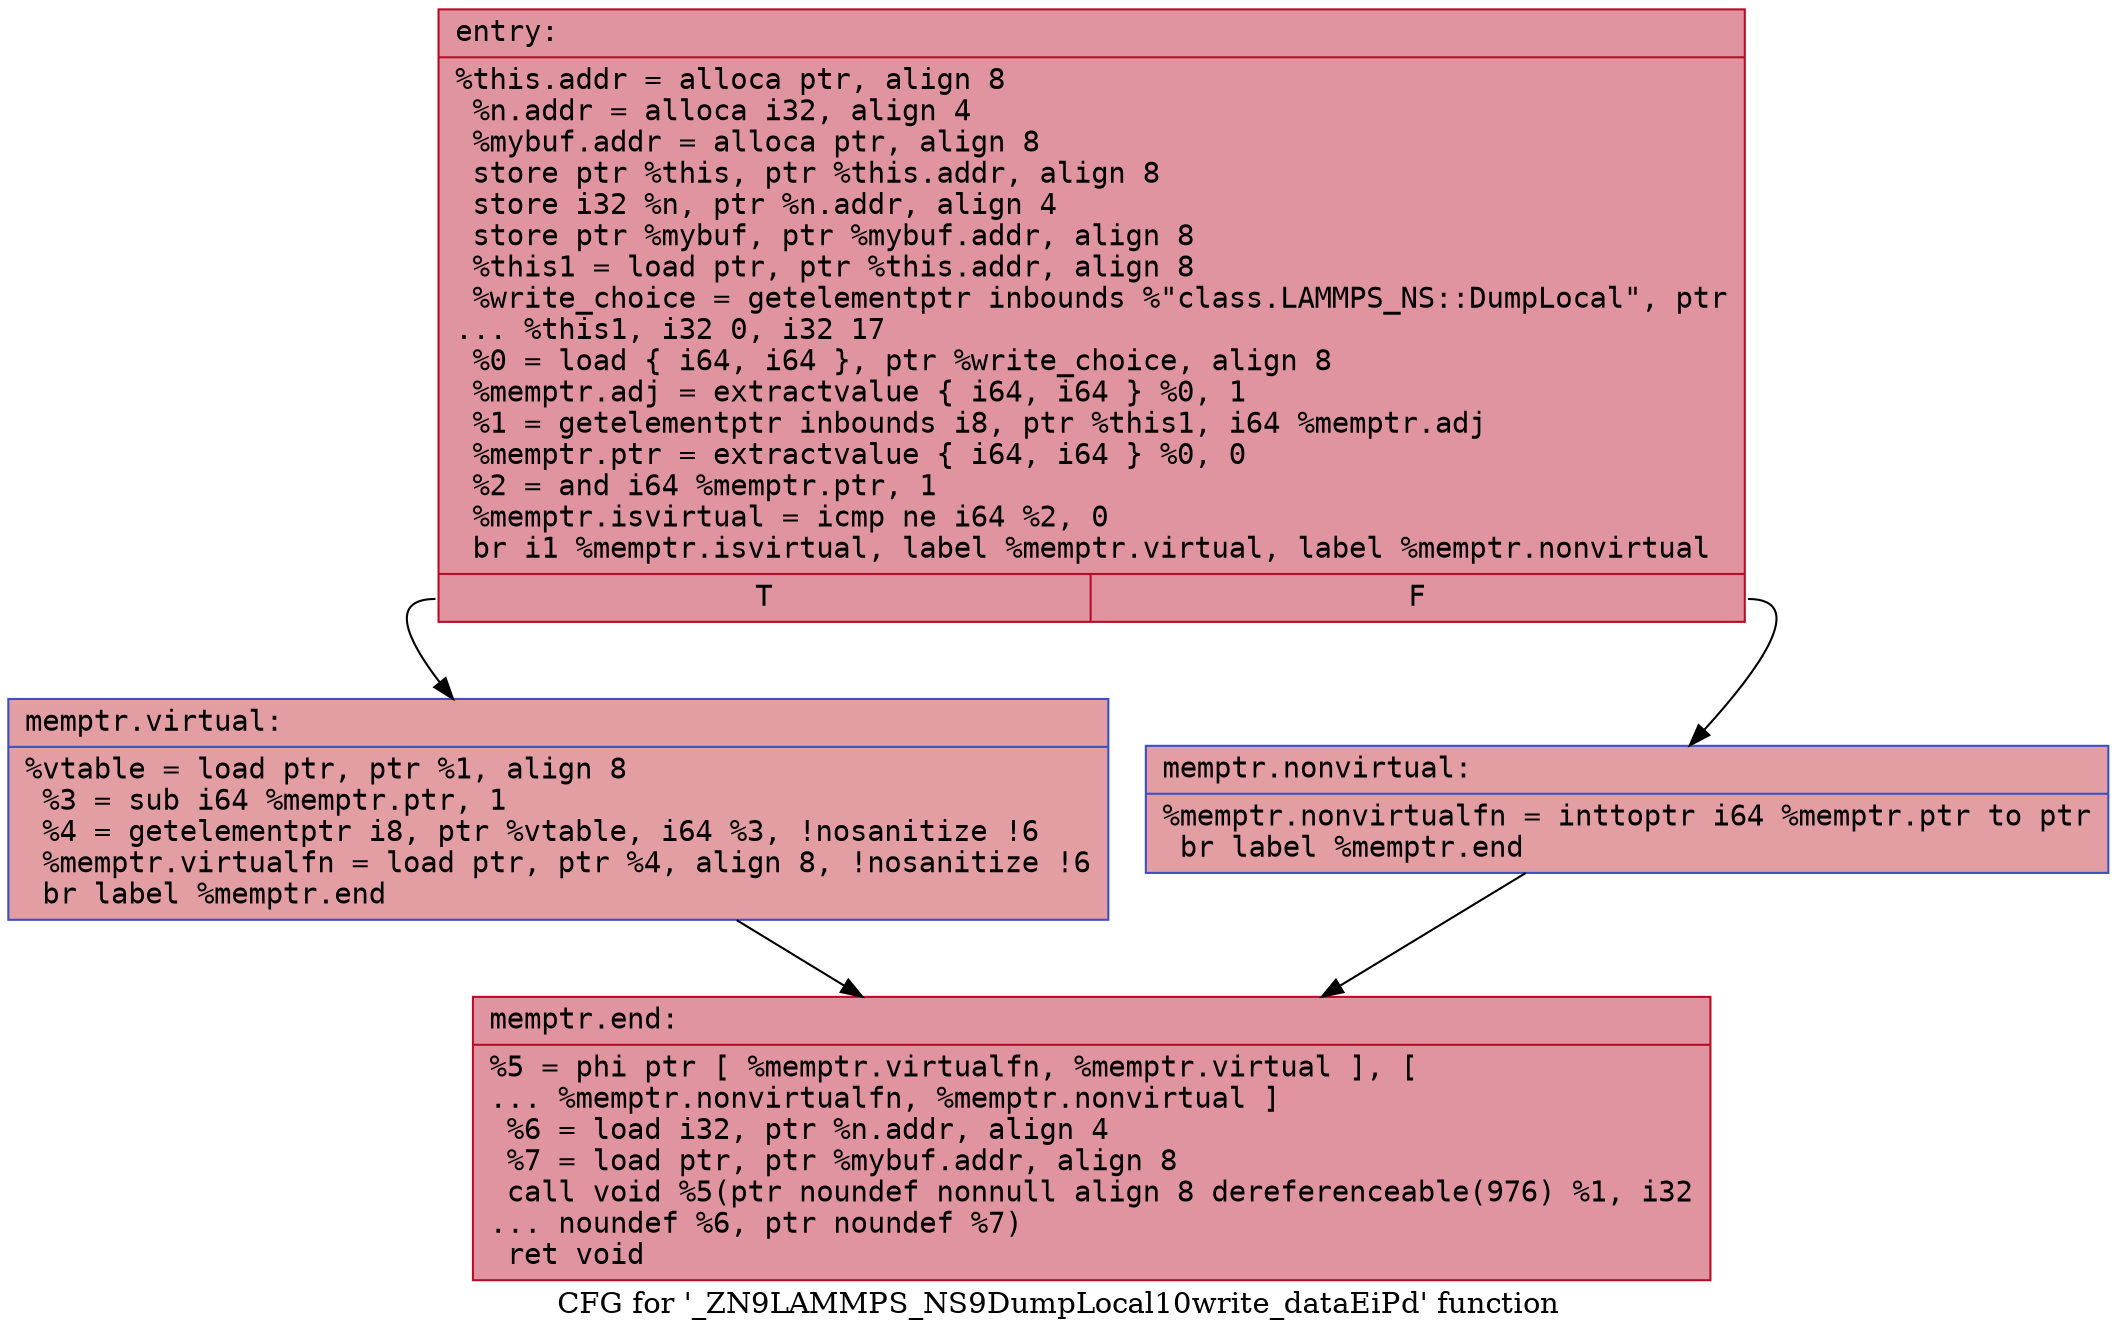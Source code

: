 digraph "CFG for '_ZN9LAMMPS_NS9DumpLocal10write_dataEiPd' function" {
	label="CFG for '_ZN9LAMMPS_NS9DumpLocal10write_dataEiPd' function";

	Node0x55e11c5c9860 [shape=record,color="#b70d28ff", style=filled, fillcolor="#b70d2870" fontname="Courier",label="{entry:\l|  %this.addr = alloca ptr, align 8\l  %n.addr = alloca i32, align 4\l  %mybuf.addr = alloca ptr, align 8\l  store ptr %this, ptr %this.addr, align 8\l  store i32 %n, ptr %n.addr, align 4\l  store ptr %mybuf, ptr %mybuf.addr, align 8\l  %this1 = load ptr, ptr %this.addr, align 8\l  %write_choice = getelementptr inbounds %\"class.LAMMPS_NS::DumpLocal\", ptr\l... %this1, i32 0, i32 17\l  %0 = load \{ i64, i64 \}, ptr %write_choice, align 8\l  %memptr.adj = extractvalue \{ i64, i64 \} %0, 1\l  %1 = getelementptr inbounds i8, ptr %this1, i64 %memptr.adj\l  %memptr.ptr = extractvalue \{ i64, i64 \} %0, 0\l  %2 = and i64 %memptr.ptr, 1\l  %memptr.isvirtual = icmp ne i64 %2, 0\l  br i1 %memptr.isvirtual, label %memptr.virtual, label %memptr.nonvirtual\l|{<s0>T|<s1>F}}"];
	Node0x55e11c5c9860:s0 -> Node0x55e11c5ca120[tooltip="entry -> memptr.virtual\nProbability 50.00%" ];
	Node0x55e11c5c9860:s1 -> Node0x55e11c5ca310[tooltip="entry -> memptr.nonvirtual\nProbability 50.00%" ];
	Node0x55e11c5ca120 [shape=record,color="#3d50c3ff", style=filled, fillcolor="#be242e70" fontname="Courier",label="{memptr.virtual:\l|  %vtable = load ptr, ptr %1, align 8\l  %3 = sub i64 %memptr.ptr, 1\l  %4 = getelementptr i8, ptr %vtable, i64 %3, !nosanitize !6\l  %memptr.virtualfn = load ptr, ptr %4, align 8, !nosanitize !6\l  br label %memptr.end\l}"];
	Node0x55e11c5ca120 -> Node0x55e11c5ca6b0[tooltip="memptr.virtual -> memptr.end\nProbability 100.00%" ];
	Node0x55e11c5ca310 [shape=record,color="#3d50c3ff", style=filled, fillcolor="#be242e70" fontname="Courier",label="{memptr.nonvirtual:\l|  %memptr.nonvirtualfn = inttoptr i64 %memptr.ptr to ptr\l  br label %memptr.end\l}"];
	Node0x55e11c5ca310 -> Node0x55e11c5ca6b0[tooltip="memptr.nonvirtual -> memptr.end\nProbability 100.00%" ];
	Node0x55e11c5ca6b0 [shape=record,color="#b70d28ff", style=filled, fillcolor="#b70d2870" fontname="Courier",label="{memptr.end:\l|  %5 = phi ptr [ %memptr.virtualfn, %memptr.virtual ], [\l... %memptr.nonvirtualfn, %memptr.nonvirtual ]\l  %6 = load i32, ptr %n.addr, align 4\l  %7 = load ptr, ptr %mybuf.addr, align 8\l  call void %5(ptr noundef nonnull align 8 dereferenceable(976) %1, i32\l... noundef %6, ptr noundef %7)\l  ret void\l}"];
}
